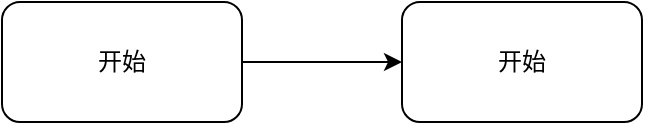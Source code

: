 <mxfile version="21.6.8" type="github">
  <diagram name="Page-1" id="c7558073-3199-34d8-9f00-42111426c3f3">
    <mxGraphModel dx="2034" dy="1382" grid="1" gridSize="10" guides="1" tooltips="1" connect="1" arrows="1" fold="1" page="1" pageScale="1" pageWidth="826" pageHeight="1169" background="none" math="0" shadow="0">
      <root>
        <mxCell id="0" />
        <mxCell id="1" parent="0" />
        <mxCell id="2Zfbnfu7nBUBt8mCRP6m-2" value="" style="edgeStyle=orthogonalEdgeStyle;rounded=0;orthogonalLoop=1;jettySize=auto;html=1;" edge="1" parent="1" source="vdXKAvh1aOVkFz7ZYXt5-96" target="2Zfbnfu7nBUBt8mCRP6m-1">
          <mxGeometry relative="1" as="geometry" />
        </mxCell>
        <mxCell id="vdXKAvh1aOVkFz7ZYXt5-96" value="开始" style="rounded=1;whiteSpace=wrap;html=1;" parent="1" vertex="1">
          <mxGeometry x="120" y="50" width="120" height="60" as="geometry" />
        </mxCell>
        <mxCell id="2Zfbnfu7nBUBt8mCRP6m-1" value="开始" style="rounded=1;whiteSpace=wrap;html=1;" vertex="1" parent="1">
          <mxGeometry x="320" y="50" width="120" height="60" as="geometry" />
        </mxCell>
      </root>
    </mxGraphModel>
  </diagram>
</mxfile>
